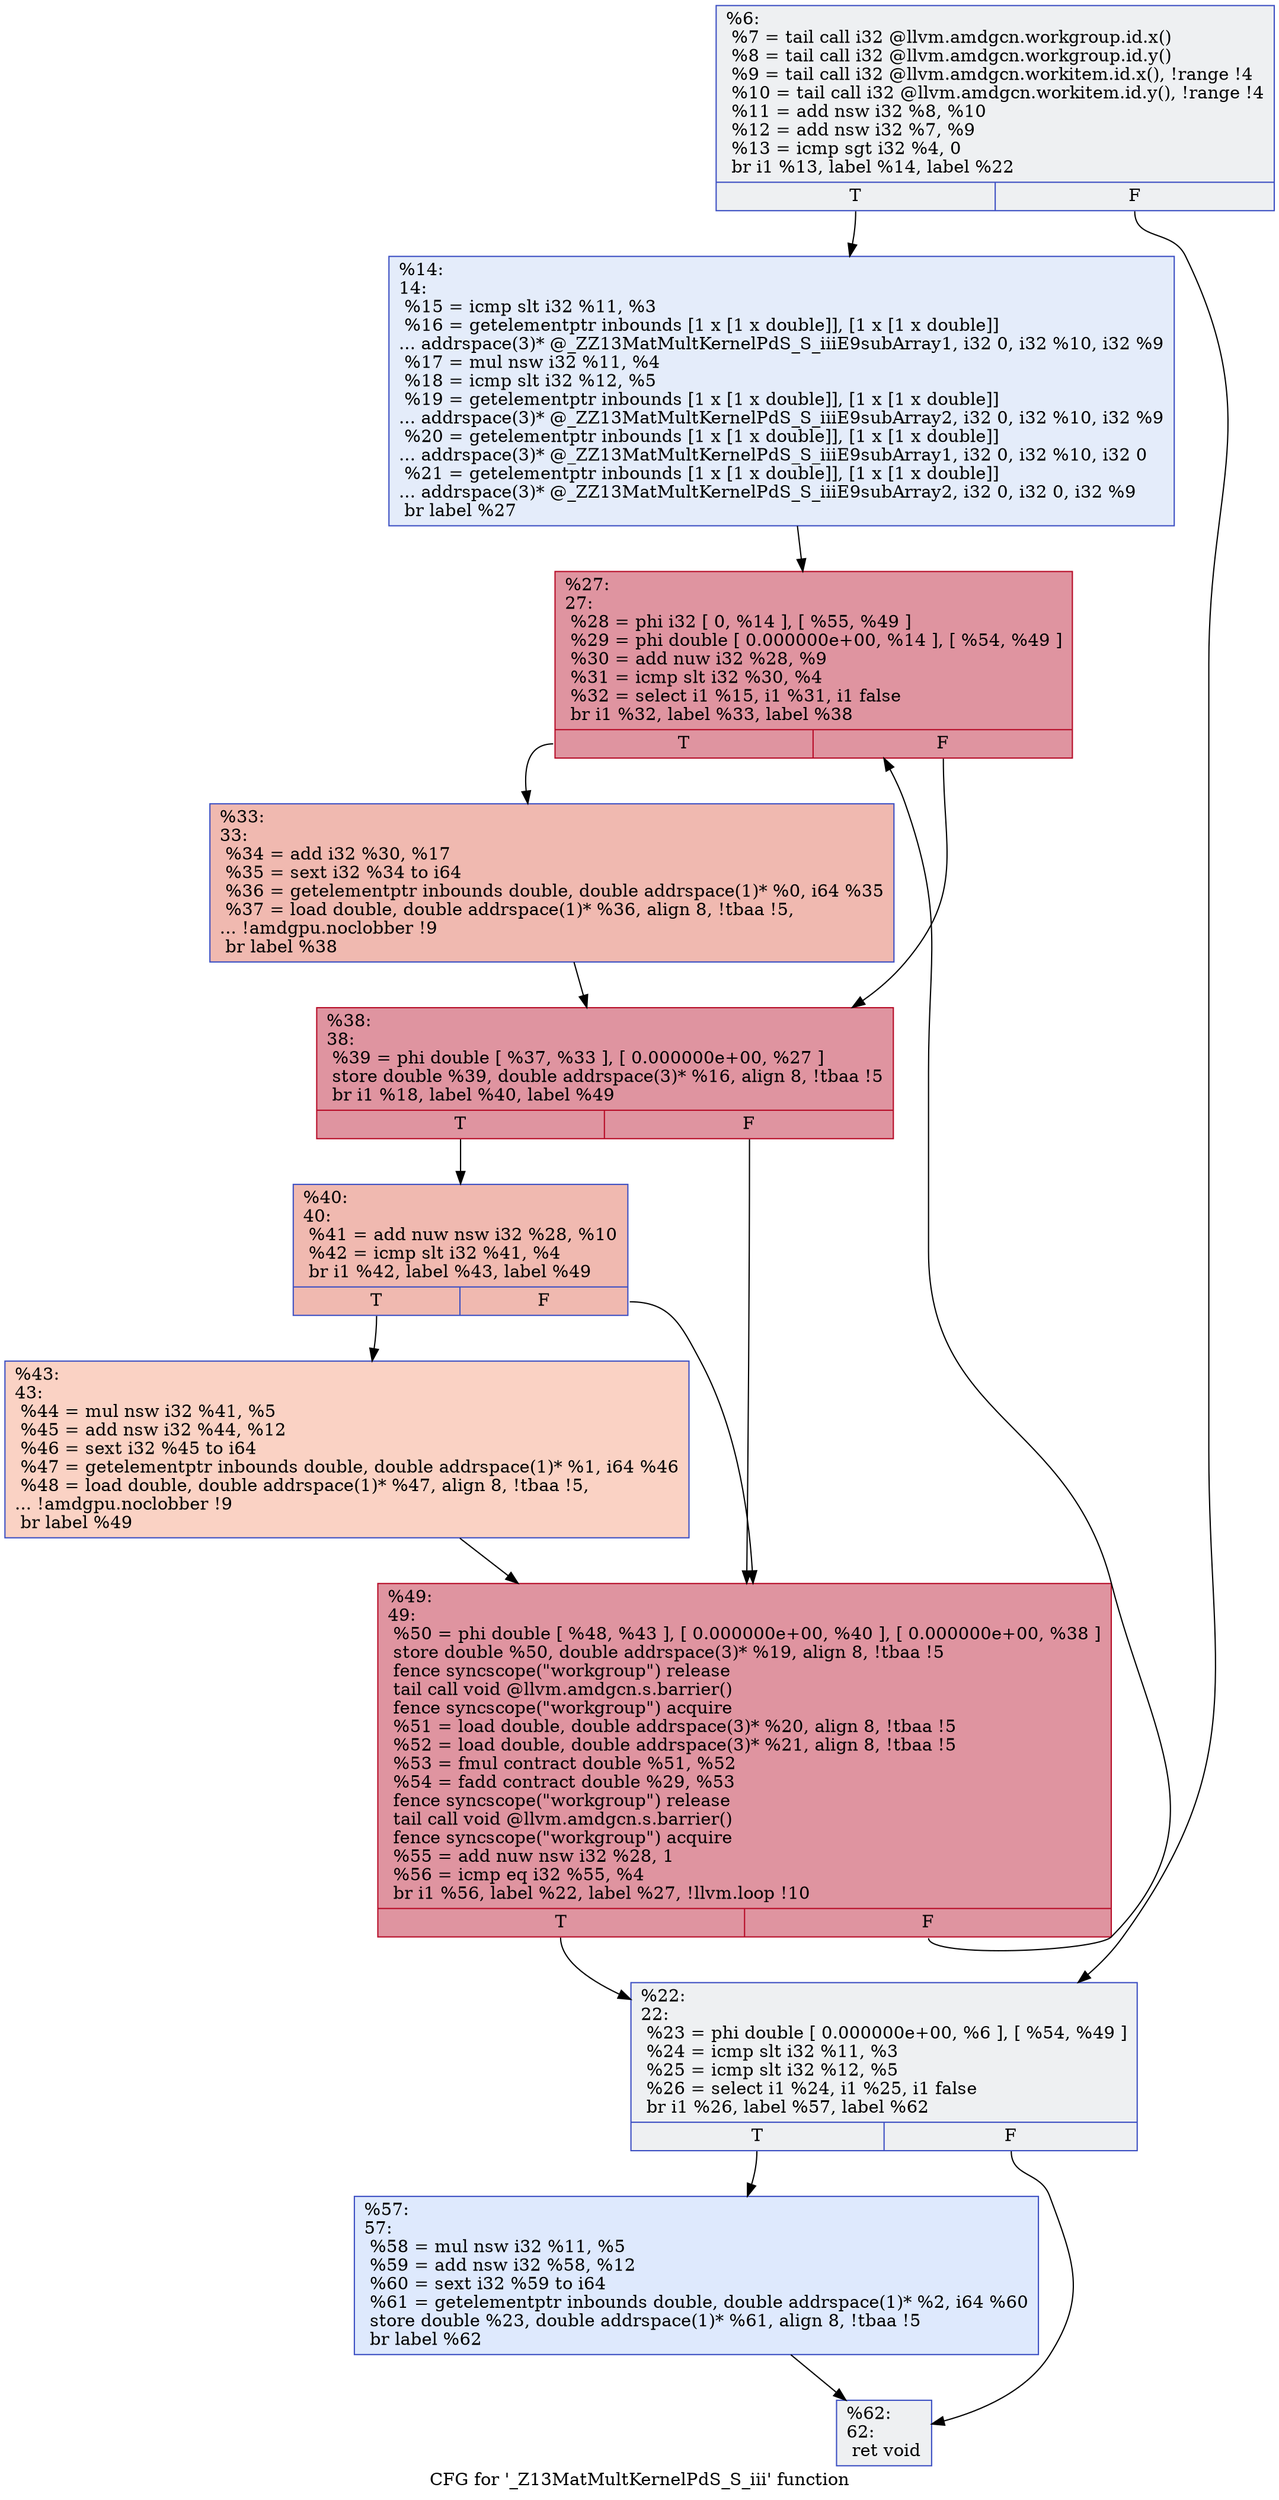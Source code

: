 digraph "CFG for '_Z13MatMultKernelPdS_S_iii' function" {
	label="CFG for '_Z13MatMultKernelPdS_S_iii' function";

	Node0x4910950 [shape=record,color="#3d50c3ff", style=filled, fillcolor="#d9dce170",label="{%6:\l  %7 = tail call i32 @llvm.amdgcn.workgroup.id.x()\l  %8 = tail call i32 @llvm.amdgcn.workgroup.id.y()\l  %9 = tail call i32 @llvm.amdgcn.workitem.id.x(), !range !4\l  %10 = tail call i32 @llvm.amdgcn.workitem.id.y(), !range !4\l  %11 = add nsw i32 %8, %10\l  %12 = add nsw i32 %7, %9\l  %13 = icmp sgt i32 %4, 0\l  br i1 %13, label %14, label %22\l|{<s0>T|<s1>F}}"];
	Node0x4910950:s0 -> Node0x4912af0;
	Node0x4910950:s1 -> Node0x4912b80;
	Node0x4912af0 [shape=record,color="#3d50c3ff", style=filled, fillcolor="#c1d4f470",label="{%14:\l14:                                               \l  %15 = icmp slt i32 %11, %3\l  %16 = getelementptr inbounds [1 x [1 x double]], [1 x [1 x double]]\l... addrspace(3)* @_ZZ13MatMultKernelPdS_S_iiiE9subArray1, i32 0, i32 %10, i32 %9\l  %17 = mul nsw i32 %11, %4\l  %18 = icmp slt i32 %12, %5\l  %19 = getelementptr inbounds [1 x [1 x double]], [1 x [1 x double]]\l... addrspace(3)* @_ZZ13MatMultKernelPdS_S_iiiE9subArray2, i32 0, i32 %10, i32 %9\l  %20 = getelementptr inbounds [1 x [1 x double]], [1 x [1 x double]]\l... addrspace(3)* @_ZZ13MatMultKernelPdS_S_iiiE9subArray1, i32 0, i32 %10, i32 0\l  %21 = getelementptr inbounds [1 x [1 x double]], [1 x [1 x double]]\l... addrspace(3)* @_ZZ13MatMultKernelPdS_S_iiiE9subArray2, i32 0, i32 0, i32 %9\l  br label %27\l}"];
	Node0x4912af0 -> Node0x4912da0;
	Node0x4912b80 [shape=record,color="#3d50c3ff", style=filled, fillcolor="#d9dce170",label="{%22:\l22:                                               \l  %23 = phi double [ 0.000000e+00, %6 ], [ %54, %49 ]\l  %24 = icmp slt i32 %11, %3\l  %25 = icmp slt i32 %12, %5\l  %26 = select i1 %24, i1 %25, i1 false\l  br i1 %26, label %57, label %62\l|{<s0>T|<s1>F}}"];
	Node0x4912b80:s0 -> Node0x4914110;
	Node0x4912b80:s1 -> Node0x49141a0;
	Node0x4912da0 [shape=record,color="#b70d28ff", style=filled, fillcolor="#b70d2870",label="{%27:\l27:                                               \l  %28 = phi i32 [ 0, %14 ], [ %55, %49 ]\l  %29 = phi double [ 0.000000e+00, %14 ], [ %54, %49 ]\l  %30 = add nuw i32 %28, %9\l  %31 = icmp slt i32 %30, %4\l  %32 = select i1 %15, i1 %31, i1 false\l  br i1 %32, label %33, label %38\l|{<s0>T|<s1>F}}"];
	Node0x4912da0:s0 -> Node0x4912ed0;
	Node0x4912da0:s1 -> Node0x4912f60;
	Node0x4912ed0 [shape=record,color="#3d50c3ff", style=filled, fillcolor="#de614d70",label="{%33:\l33:                                               \l  %34 = add i32 %30, %17\l  %35 = sext i32 %34 to i64\l  %36 = getelementptr inbounds double, double addrspace(1)* %0, i64 %35\l  %37 = load double, double addrspace(1)* %36, align 8, !tbaa !5,\l... !amdgpu.noclobber !9\l  br label %38\l}"];
	Node0x4912ed0 -> Node0x4912f60;
	Node0x4912f60 [shape=record,color="#b70d28ff", style=filled, fillcolor="#b70d2870",label="{%38:\l38:                                               \l  %39 = phi double [ %37, %33 ], [ 0.000000e+00, %27 ]\l  store double %39, double addrspace(3)* %16, align 8, !tbaa !5\l  br i1 %18, label %40, label %49\l|{<s0>T|<s1>F}}"];
	Node0x4912f60:s0 -> Node0x4915590;
	Node0x4912f60:s1 -> Node0x4913dd0;
	Node0x4915590 [shape=record,color="#3d50c3ff", style=filled, fillcolor="#de614d70",label="{%40:\l40:                                               \l  %41 = add nuw nsw i32 %28, %10\l  %42 = icmp slt i32 %41, %4\l  br i1 %42, label %43, label %49\l|{<s0>T|<s1>F}}"];
	Node0x4915590:s0 -> Node0x49157b0;
	Node0x4915590:s1 -> Node0x4913dd0;
	Node0x49157b0 [shape=record,color="#3d50c3ff", style=filled, fillcolor="#f4987a70",label="{%43:\l43:                                               \l  %44 = mul nsw i32 %41, %5\l  %45 = add nsw i32 %44, %12\l  %46 = sext i32 %45 to i64\l  %47 = getelementptr inbounds double, double addrspace(1)* %1, i64 %46\l  %48 = load double, double addrspace(1)* %47, align 8, !tbaa !5,\l... !amdgpu.noclobber !9\l  br label %49\l}"];
	Node0x49157b0 -> Node0x4913dd0;
	Node0x4913dd0 [shape=record,color="#b70d28ff", style=filled, fillcolor="#b70d2870",label="{%49:\l49:                                               \l  %50 = phi double [ %48, %43 ], [ 0.000000e+00, %40 ], [ 0.000000e+00, %38 ]\l  store double %50, double addrspace(3)* %19, align 8, !tbaa !5\l  fence syncscope(\"workgroup\") release\l  tail call void @llvm.amdgcn.s.barrier()\l  fence syncscope(\"workgroup\") acquire\l  %51 = load double, double addrspace(3)* %20, align 8, !tbaa !5\l  %52 = load double, double addrspace(3)* %21, align 8, !tbaa !5\l  %53 = fmul contract double %51, %52\l  %54 = fadd contract double %29, %53\l  fence syncscope(\"workgroup\") release\l  tail call void @llvm.amdgcn.s.barrier()\l  fence syncscope(\"workgroup\") acquire\l  %55 = add nuw nsw i32 %28, 1\l  %56 = icmp eq i32 %55, %4\l  br i1 %56, label %22, label %27, !llvm.loop !10\l|{<s0>T|<s1>F}}"];
	Node0x4913dd0:s0 -> Node0x4912b80;
	Node0x4913dd0:s1 -> Node0x4912da0;
	Node0x4914110 [shape=record,color="#3d50c3ff", style=filled, fillcolor="#b5cdfa70",label="{%57:\l57:                                               \l  %58 = mul nsw i32 %11, %5\l  %59 = add nsw i32 %58, %12\l  %60 = sext i32 %59 to i64\l  %61 = getelementptr inbounds double, double addrspace(1)* %2, i64 %60\l  store double %23, double addrspace(1)* %61, align 8, !tbaa !5\l  br label %62\l}"];
	Node0x4914110 -> Node0x49141a0;
	Node0x49141a0 [shape=record,color="#3d50c3ff", style=filled, fillcolor="#d9dce170",label="{%62:\l62:                                               \l  ret void\l}"];
}
